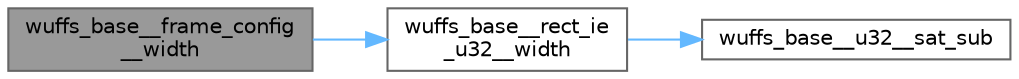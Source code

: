 digraph "wuffs_base__frame_config__width"
{
 // LATEX_PDF_SIZE
  bgcolor="transparent";
  edge [fontname=Helvetica,fontsize=10,labelfontname=Helvetica,labelfontsize=10];
  node [fontname=Helvetica,fontsize=10,shape=box,height=0.2,width=0.4];
  rankdir="LR";
  Node1 [id="Node000001",label="wuffs_base__frame_config\l__width",height=0.2,width=0.4,color="gray40", fillcolor="grey60", style="filled", fontcolor="black",tooltip=" "];
  Node1 -> Node2 [id="edge1_Node000001_Node000002",color="steelblue1",style="solid",tooltip=" "];
  Node2 [id="Node000002",label="wuffs_base__rect_ie\l_u32__width",height=0.2,width=0.4,color="grey40", fillcolor="white", style="filled",URL="$wuffs-v0_83_8c.html#a02e8419445117f589f60816cfd9dc793",tooltip=" "];
  Node2 -> Node3 [id="edge2_Node000002_Node000003",color="steelblue1",style="solid",tooltip=" "];
  Node3 [id="Node000003",label="wuffs_base__u32__sat_sub",height=0.2,width=0.4,color="grey40", fillcolor="white", style="filled",URL="$wuffs-v0_83_8c.html#ae136fc23dc9a16699ba859e22fca9ec4",tooltip=" "];
}
